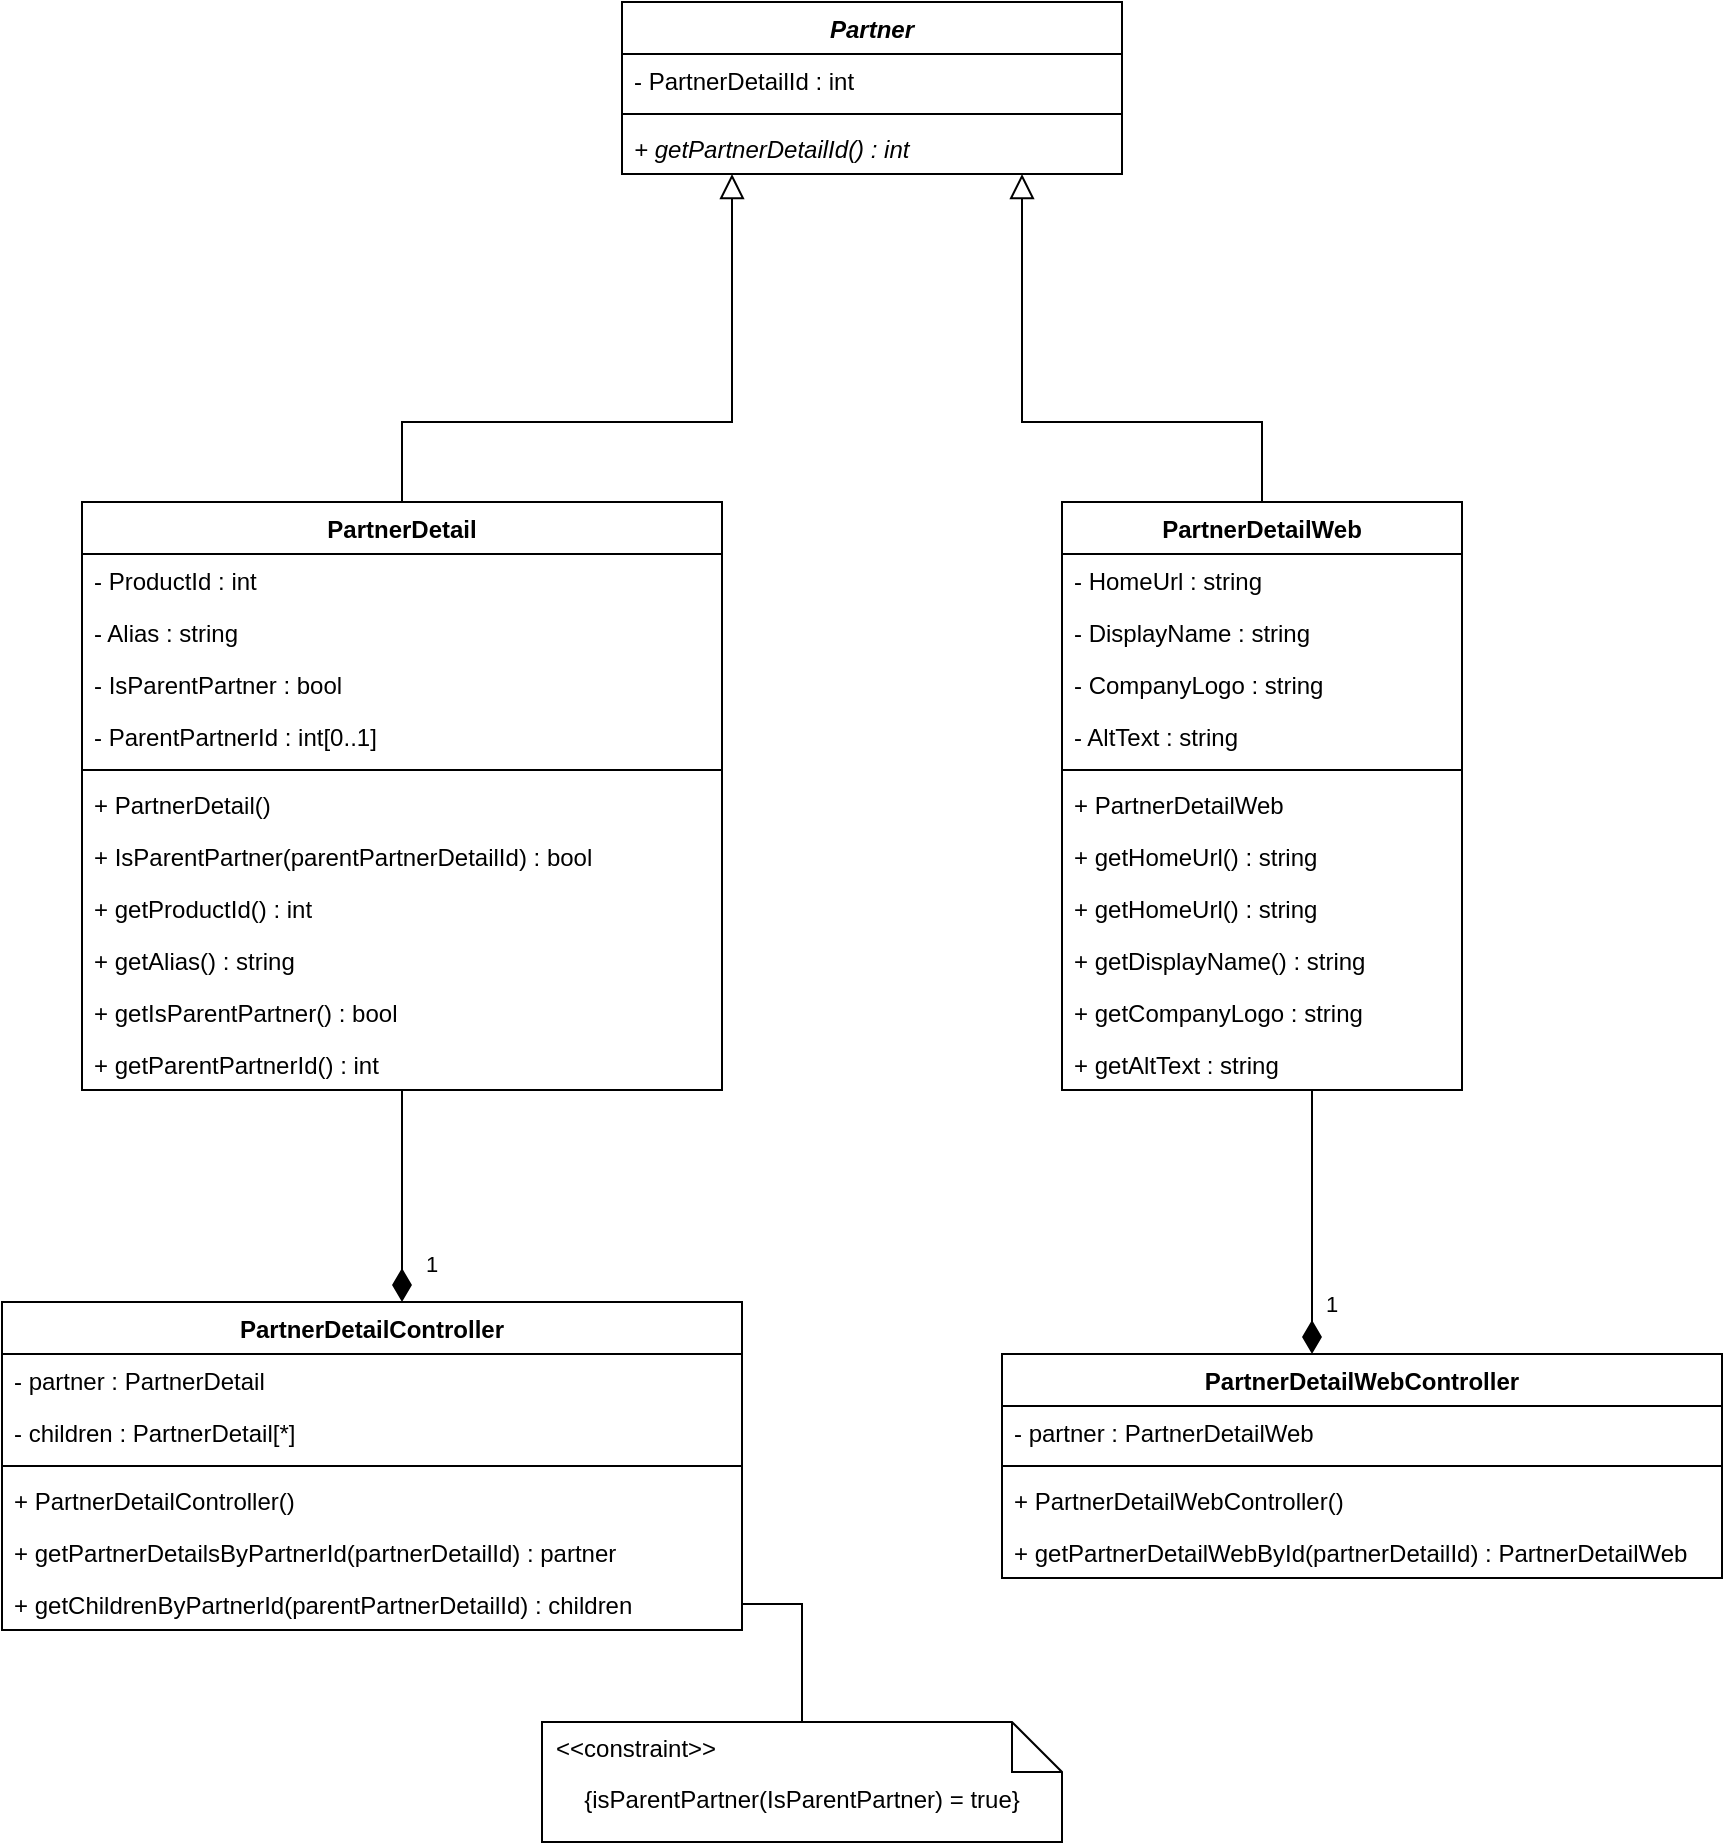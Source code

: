 <mxfile version="13.8.8" type="github">
  <diagram id="JFlCuwMhZZcMJILRrFdY" name="Page-1">
    <mxGraphModel dx="917" dy="609" grid="1" gridSize="10" guides="1" tooltips="1" connect="1" arrows="1" fold="1" page="1" pageScale="1" pageWidth="1169" pageHeight="1654" math="0" shadow="0">
      <root>
        <mxCell id="0" />
        <mxCell id="1" parent="0" />
        <mxCell id="4J9gVVPXhBhF94vH3yUa-1" value="PartnerDetail" style="swimlane;fontStyle=1;align=center;verticalAlign=top;childLayout=stackLayout;horizontal=1;startSize=26;horizontalStack=0;resizeParent=1;resizeParentMax=0;resizeLast=0;collapsible=1;marginBottom=0;" vertex="1" parent="1">
          <mxGeometry x="60" y="520" width="320" height="294" as="geometry" />
        </mxCell>
        <mxCell id="4J9gVVPXhBhF94vH3yUa-42" value="- ProductId : int" style="text;strokeColor=none;fillColor=none;align=left;verticalAlign=top;spacingLeft=4;spacingRight=4;overflow=hidden;rotatable=0;points=[[0,0.5],[1,0.5]];portConstraint=eastwest;" vertex="1" parent="4J9gVVPXhBhF94vH3yUa-1">
          <mxGeometry y="26" width="320" height="26" as="geometry" />
        </mxCell>
        <mxCell id="4J9gVVPXhBhF94vH3yUa-6" value="- Alias : string" style="text;strokeColor=none;fillColor=none;align=left;verticalAlign=top;spacingLeft=4;spacingRight=4;overflow=hidden;rotatable=0;points=[[0,0.5],[1,0.5]];portConstraint=eastwest;" vertex="1" parent="4J9gVVPXhBhF94vH3yUa-1">
          <mxGeometry y="52" width="320" height="26" as="geometry" />
        </mxCell>
        <mxCell id="4J9gVVPXhBhF94vH3yUa-7" value="- IsParentPartner : bool" style="text;strokeColor=none;fillColor=none;align=left;verticalAlign=top;spacingLeft=4;spacingRight=4;overflow=hidden;rotatable=0;points=[[0,0.5],[1,0.5]];portConstraint=eastwest;" vertex="1" parent="4J9gVVPXhBhF94vH3yUa-1">
          <mxGeometry y="78" width="320" height="26" as="geometry" />
        </mxCell>
        <mxCell id="4J9gVVPXhBhF94vH3yUa-8" value="- ParentPartnerId : int[0..1]" style="text;strokeColor=none;fillColor=none;align=left;verticalAlign=top;spacingLeft=4;spacingRight=4;overflow=hidden;rotatable=0;points=[[0,0.5],[1,0.5]];portConstraint=eastwest;" vertex="1" parent="4J9gVVPXhBhF94vH3yUa-1">
          <mxGeometry y="104" width="320" height="26" as="geometry" />
        </mxCell>
        <mxCell id="4J9gVVPXhBhF94vH3yUa-3" value="" style="line;strokeWidth=1;fillColor=none;align=left;verticalAlign=middle;spacingTop=-1;spacingLeft=3;spacingRight=3;rotatable=0;labelPosition=right;points=[];portConstraint=eastwest;" vertex="1" parent="4J9gVVPXhBhF94vH3yUa-1">
          <mxGeometry y="130" width="320" height="8" as="geometry" />
        </mxCell>
        <mxCell id="4J9gVVPXhBhF94vH3yUa-39" value="+ PartnerDetail()" style="text;strokeColor=none;fillColor=none;align=left;verticalAlign=top;spacingLeft=4;spacingRight=4;overflow=hidden;rotatable=0;points=[[0,0.5],[1,0.5]];portConstraint=eastwest;" vertex="1" parent="4J9gVVPXhBhF94vH3yUa-1">
          <mxGeometry y="138" width="320" height="26" as="geometry" />
        </mxCell>
        <mxCell id="4J9gVVPXhBhF94vH3yUa-57" value="+ IsParentPartner(parentPartnerDetailId) : bool" style="text;strokeColor=none;fillColor=none;align=left;verticalAlign=top;spacingLeft=4;spacingRight=4;overflow=hidden;rotatable=0;points=[[0,0.5],[1,0.5]];portConstraint=eastwest;" vertex="1" parent="4J9gVVPXhBhF94vH3yUa-1">
          <mxGeometry y="164" width="320" height="26" as="geometry" />
        </mxCell>
        <mxCell id="4J9gVVPXhBhF94vH3yUa-45" value="+ getProductId() : int" style="text;strokeColor=none;fillColor=none;align=left;verticalAlign=top;spacingLeft=4;spacingRight=4;overflow=hidden;rotatable=0;points=[[0,0.5],[1,0.5]];portConstraint=eastwest;" vertex="1" parent="4J9gVVPXhBhF94vH3yUa-1">
          <mxGeometry y="190" width="320" height="26" as="geometry" />
        </mxCell>
        <mxCell id="4J9gVVPXhBhF94vH3yUa-46" value="+ getAlias() : string" style="text;strokeColor=none;fillColor=none;align=left;verticalAlign=top;spacingLeft=4;spacingRight=4;overflow=hidden;rotatable=0;points=[[0,0.5],[1,0.5]];portConstraint=eastwest;" vertex="1" parent="4J9gVVPXhBhF94vH3yUa-1">
          <mxGeometry y="216" width="320" height="26" as="geometry" />
        </mxCell>
        <mxCell id="4J9gVVPXhBhF94vH3yUa-47" value="+ getIsParentPartner() : bool" style="text;strokeColor=none;fillColor=none;align=left;verticalAlign=top;spacingLeft=4;spacingRight=4;overflow=hidden;rotatable=0;points=[[0,0.5],[1,0.5]];portConstraint=eastwest;" vertex="1" parent="4J9gVVPXhBhF94vH3yUa-1">
          <mxGeometry y="242" width="320" height="26" as="geometry" />
        </mxCell>
        <mxCell id="4J9gVVPXhBhF94vH3yUa-48" value="+ getParentPartnerId() : int" style="text;strokeColor=none;fillColor=none;align=left;verticalAlign=top;spacingLeft=4;spacingRight=4;overflow=hidden;rotatable=0;points=[[0,0.5],[1,0.5]];portConstraint=eastwest;" vertex="1" parent="4J9gVVPXhBhF94vH3yUa-1">
          <mxGeometry y="268" width="320" height="26" as="geometry" />
        </mxCell>
        <mxCell id="4J9gVVPXhBhF94vH3yUa-9" value="PartnerDetailWebController" style="swimlane;fontStyle=1;align=center;verticalAlign=top;childLayout=stackLayout;horizontal=1;startSize=26;horizontalStack=0;resizeParent=1;resizeParentMax=0;resizeLast=0;collapsible=1;marginBottom=0;" vertex="1" parent="1">
          <mxGeometry x="520" y="946" width="360" height="112" as="geometry" />
        </mxCell>
        <mxCell id="4J9gVVPXhBhF94vH3yUa-10" value="- partner : PartnerDetailWeb" style="text;strokeColor=none;fillColor=none;align=left;verticalAlign=top;spacingLeft=4;spacingRight=4;overflow=hidden;rotatable=0;points=[[0,0.5],[1,0.5]];portConstraint=eastwest;" vertex="1" parent="4J9gVVPXhBhF94vH3yUa-9">
          <mxGeometry y="26" width="360" height="26" as="geometry" />
        </mxCell>
        <mxCell id="4J9gVVPXhBhF94vH3yUa-11" value="" style="line;strokeWidth=1;fillColor=none;align=left;verticalAlign=middle;spacingTop=-1;spacingLeft=3;spacingRight=3;rotatable=0;labelPosition=right;points=[];portConstraint=eastwest;" vertex="1" parent="4J9gVVPXhBhF94vH3yUa-9">
          <mxGeometry y="52" width="360" height="8" as="geometry" />
        </mxCell>
        <mxCell id="4J9gVVPXhBhF94vH3yUa-60" value="+ PartnerDetailWebController()" style="text;strokeColor=none;fillColor=none;align=left;verticalAlign=top;spacingLeft=4;spacingRight=4;overflow=hidden;rotatable=0;points=[[0,0.5],[1,0.5]];portConstraint=eastwest;" vertex="1" parent="4J9gVVPXhBhF94vH3yUa-9">
          <mxGeometry y="60" width="360" height="26" as="geometry" />
        </mxCell>
        <mxCell id="4J9gVVPXhBhF94vH3yUa-12" value="+ getPartnerDetailWebById(partnerDetailId) : PartnerDetailWeb" style="text;strokeColor=none;fillColor=none;align=left;verticalAlign=top;spacingLeft=4;spacingRight=4;overflow=hidden;rotatable=0;points=[[0,0.5],[1,0.5]];portConstraint=eastwest;" vertex="1" parent="4J9gVVPXhBhF94vH3yUa-9">
          <mxGeometry y="86" width="360" height="26" as="geometry" />
        </mxCell>
        <mxCell id="4J9gVVPXhBhF94vH3yUa-13" value="PartnerDetailWeb" style="swimlane;fontStyle=1;align=center;verticalAlign=top;childLayout=stackLayout;horizontal=1;startSize=26;horizontalStack=0;resizeParent=1;resizeParentMax=0;resizeLast=0;collapsible=1;marginBottom=0;" vertex="1" parent="1">
          <mxGeometry x="550" y="520" width="200" height="294" as="geometry" />
        </mxCell>
        <mxCell id="4J9gVVPXhBhF94vH3yUa-17" value="- HomeUrl : string" style="text;strokeColor=none;fillColor=none;align=left;verticalAlign=top;spacingLeft=4;spacingRight=4;overflow=hidden;rotatable=0;points=[[0,0.5],[1,0.5]];portConstraint=eastwest;" vertex="1" parent="4J9gVVPXhBhF94vH3yUa-13">
          <mxGeometry y="26" width="200" height="26" as="geometry" />
        </mxCell>
        <mxCell id="4J9gVVPXhBhF94vH3yUa-18" value="- DisplayName : string" style="text;strokeColor=none;fillColor=none;align=left;verticalAlign=top;spacingLeft=4;spacingRight=4;overflow=hidden;rotatable=0;points=[[0,0.5],[1,0.5]];portConstraint=eastwest;" vertex="1" parent="4J9gVVPXhBhF94vH3yUa-13">
          <mxGeometry y="52" width="200" height="26" as="geometry" />
        </mxCell>
        <mxCell id="4J9gVVPXhBhF94vH3yUa-20" value="- CompanyLogo : string" style="text;strokeColor=none;fillColor=none;align=left;verticalAlign=top;spacingLeft=4;spacingRight=4;overflow=hidden;rotatable=0;points=[[0,0.5],[1,0.5]];portConstraint=eastwest;" vertex="1" parent="4J9gVVPXhBhF94vH3yUa-13">
          <mxGeometry y="78" width="200" height="26" as="geometry" />
        </mxCell>
        <mxCell id="4J9gVVPXhBhF94vH3yUa-19" value="- AltText : string" style="text;strokeColor=none;fillColor=none;align=left;verticalAlign=top;spacingLeft=4;spacingRight=4;overflow=hidden;rotatable=0;points=[[0,0.5],[1,0.5]];portConstraint=eastwest;" vertex="1" parent="4J9gVVPXhBhF94vH3yUa-13">
          <mxGeometry y="104" width="200" height="26" as="geometry" />
        </mxCell>
        <mxCell id="4J9gVVPXhBhF94vH3yUa-15" value="" style="line;strokeWidth=1;fillColor=none;align=left;verticalAlign=middle;spacingTop=-1;spacingLeft=3;spacingRight=3;rotatable=0;labelPosition=right;points=[];portConstraint=eastwest;" vertex="1" parent="4J9gVVPXhBhF94vH3yUa-13">
          <mxGeometry y="130" width="200" height="8" as="geometry" />
        </mxCell>
        <mxCell id="4J9gVVPXhBhF94vH3yUa-56" value="+ PartnerDetailWeb" style="text;strokeColor=none;fillColor=none;align=left;verticalAlign=top;spacingLeft=4;spacingRight=4;overflow=hidden;rotatable=0;points=[[0,0.5],[1,0.5]];portConstraint=eastwest;" vertex="1" parent="4J9gVVPXhBhF94vH3yUa-13">
          <mxGeometry y="138" width="200" height="26" as="geometry" />
        </mxCell>
        <mxCell id="4J9gVVPXhBhF94vH3yUa-58" value="+ getHomeUrl() : string" style="text;strokeColor=none;fillColor=none;align=left;verticalAlign=top;spacingLeft=4;spacingRight=4;overflow=hidden;rotatable=0;points=[[0,0.5],[1,0.5]];portConstraint=eastwest;" vertex="1" parent="4J9gVVPXhBhF94vH3yUa-13">
          <mxGeometry y="164" width="200" height="26" as="geometry" />
        </mxCell>
        <mxCell id="4J9gVVPXhBhF94vH3yUa-16" value="+ getHomeUrl() : string" style="text;strokeColor=none;fillColor=none;align=left;verticalAlign=top;spacingLeft=4;spacingRight=4;overflow=hidden;rotatable=0;points=[[0,0.5],[1,0.5]];portConstraint=eastwest;" vertex="1" parent="4J9gVVPXhBhF94vH3yUa-13">
          <mxGeometry y="190" width="200" height="26" as="geometry" />
        </mxCell>
        <mxCell id="4J9gVVPXhBhF94vH3yUa-49" value="+ getDisplayName() : string" style="text;strokeColor=none;fillColor=none;align=left;verticalAlign=top;spacingLeft=4;spacingRight=4;overflow=hidden;rotatable=0;points=[[0,0.5],[1,0.5]];portConstraint=eastwest;" vertex="1" parent="4J9gVVPXhBhF94vH3yUa-13">
          <mxGeometry y="216" width="200" height="26" as="geometry" />
        </mxCell>
        <mxCell id="4J9gVVPXhBhF94vH3yUa-50" value="+ getCompanyLogo : string" style="text;strokeColor=none;fillColor=none;align=left;verticalAlign=top;spacingLeft=4;spacingRight=4;overflow=hidden;rotatable=0;points=[[0,0.5],[1,0.5]];portConstraint=eastwest;" vertex="1" parent="4J9gVVPXhBhF94vH3yUa-13">
          <mxGeometry y="242" width="200" height="26" as="geometry" />
        </mxCell>
        <mxCell id="4J9gVVPXhBhF94vH3yUa-51" value="+ getAltText : string" style="text;strokeColor=none;fillColor=none;align=left;verticalAlign=top;spacingLeft=4;spacingRight=4;overflow=hidden;rotatable=0;points=[[0,0.5],[1,0.5]];portConstraint=eastwest;" vertex="1" parent="4J9gVVPXhBhF94vH3yUa-13">
          <mxGeometry y="268" width="200" height="26" as="geometry" />
        </mxCell>
        <mxCell id="4J9gVVPXhBhF94vH3yUa-21" value="Partner" style="swimlane;fontStyle=3;align=center;verticalAlign=top;childLayout=stackLayout;horizontal=1;startSize=26;horizontalStack=0;resizeParent=1;resizeParentMax=0;resizeLast=0;collapsible=1;marginBottom=0;" vertex="1" parent="1">
          <mxGeometry x="330" y="270" width="250" height="86" as="geometry" />
        </mxCell>
        <mxCell id="4J9gVVPXhBhF94vH3yUa-22" value="- PartnerDetailId : int" style="text;strokeColor=none;fillColor=none;align=left;verticalAlign=top;spacingLeft=4;spacingRight=4;overflow=hidden;rotatable=0;points=[[0,0.5],[1,0.5]];portConstraint=eastwest;" vertex="1" parent="4J9gVVPXhBhF94vH3yUa-21">
          <mxGeometry y="26" width="250" height="26" as="geometry" />
        </mxCell>
        <mxCell id="4J9gVVPXhBhF94vH3yUa-23" value="" style="line;strokeWidth=1;fillColor=none;align=left;verticalAlign=middle;spacingTop=-1;spacingLeft=3;spacingRight=3;rotatable=0;labelPosition=right;points=[];portConstraint=eastwest;" vertex="1" parent="4J9gVVPXhBhF94vH3yUa-21">
          <mxGeometry y="52" width="250" height="8" as="geometry" />
        </mxCell>
        <mxCell id="4J9gVVPXhBhF94vH3yUa-24" value="+ getPartnerDetailId() : int" style="text;strokeColor=none;fillColor=none;align=left;verticalAlign=top;spacingLeft=4;spacingRight=4;overflow=hidden;rotatable=0;points=[[0,0.5],[1,0.5]];portConstraint=eastwest;fontStyle=2" vertex="1" parent="4J9gVVPXhBhF94vH3yUa-21">
          <mxGeometry y="60" width="250" height="26" as="geometry" />
        </mxCell>
        <mxCell id="4J9gVVPXhBhF94vH3yUa-28" value="" style="endArrow=block;endSize=10;endFill=0;shadow=0;strokeWidth=1;rounded=0;edgeStyle=elbowEdgeStyle;elbow=vertical;" edge="1" parent="1" source="4J9gVVPXhBhF94vH3yUa-1" target="4J9gVVPXhBhF94vH3yUa-21">
          <mxGeometry width="160" relative="1" as="geometry">
            <mxPoint x="190" y="740" as="sourcePoint" />
            <mxPoint x="367" y="408" as="targetPoint" />
            <Array as="points">
              <mxPoint x="385" y="480" />
            </Array>
          </mxGeometry>
        </mxCell>
        <mxCell id="4J9gVVPXhBhF94vH3yUa-29" value="" style="endArrow=block;endSize=10;endFill=0;shadow=0;strokeWidth=1;rounded=0;edgeStyle=elbowEdgeStyle;elbow=vertical;" edge="1" parent="1" source="4J9gVVPXhBhF94vH3yUa-13" target="4J9gVVPXhBhF94vH3yUa-21">
          <mxGeometry width="160" relative="1" as="geometry">
            <mxPoint x="400" y="576" as="sourcePoint" />
            <mxPoint x="385" y="320" as="targetPoint" />
            <Array as="points">
              <mxPoint x="530" y="480" />
              <mxPoint x="540" y="840" />
            </Array>
          </mxGeometry>
        </mxCell>
        <mxCell id="4J9gVVPXhBhF94vH3yUa-32" value="1" style="endArrow=none;html=1;endSize=12;startArrow=diamondThin;startSize=14;startFill=1;edgeStyle=orthogonalEdgeStyle;align=left;verticalAlign=bottom;endFill=0;" edge="1" parent="1" source="4J9gVVPXhBhF94vH3yUa-9" target="4J9gVVPXhBhF94vH3yUa-13">
          <mxGeometry x="0.909" y="-110" relative="1" as="geometry">
            <mxPoint x="60" y="500" as="sourcePoint" />
            <mxPoint x="305" y="470" as="targetPoint" />
            <Array as="points">
              <mxPoint x="675" y="820" />
              <mxPoint x="675" y="820" />
            </Array>
            <mxPoint x="-105" y="110" as="offset" />
          </mxGeometry>
        </mxCell>
        <mxCell id="4J9gVVPXhBhF94vH3yUa-33" value="PartnerDetailController" style="swimlane;fontStyle=1;align=center;verticalAlign=top;childLayout=stackLayout;horizontal=1;startSize=26;horizontalStack=0;resizeParent=1;resizeParentMax=0;resizeLast=0;collapsible=1;marginBottom=0;" vertex="1" parent="1">
          <mxGeometry x="20" y="920" width="370" height="164" as="geometry" />
        </mxCell>
        <mxCell id="4J9gVVPXhBhF94vH3yUa-34" value="- partner : PartnerDetail" style="text;strokeColor=none;fillColor=none;align=left;verticalAlign=top;spacingLeft=4;spacingRight=4;overflow=hidden;rotatable=0;points=[[0,0.5],[1,0.5]];portConstraint=eastwest;" vertex="1" parent="4J9gVVPXhBhF94vH3yUa-33">
          <mxGeometry y="26" width="370" height="26" as="geometry" />
        </mxCell>
        <mxCell id="4J9gVVPXhBhF94vH3yUa-54" value="- children : PartnerDetail[*]" style="text;strokeColor=none;fillColor=none;align=left;verticalAlign=top;spacingLeft=4;spacingRight=4;overflow=hidden;rotatable=0;points=[[0,0.5],[1,0.5]];portConstraint=eastwest;" vertex="1" parent="4J9gVVPXhBhF94vH3yUa-33">
          <mxGeometry y="52" width="370" height="26" as="geometry" />
        </mxCell>
        <mxCell id="4J9gVVPXhBhF94vH3yUa-35" value="" style="line;strokeWidth=1;fillColor=none;align=left;verticalAlign=middle;spacingTop=-1;spacingLeft=3;spacingRight=3;rotatable=0;labelPosition=right;points=[];portConstraint=eastwest;" vertex="1" parent="4J9gVVPXhBhF94vH3yUa-33">
          <mxGeometry y="78" width="370" height="8" as="geometry" />
        </mxCell>
        <mxCell id="4J9gVVPXhBhF94vH3yUa-41" value="+ PartnerDetailController()" style="text;strokeColor=none;fillColor=none;align=left;verticalAlign=top;spacingLeft=4;spacingRight=4;overflow=hidden;rotatable=0;points=[[0,0.5],[1,0.5]];portConstraint=eastwest;" vertex="1" parent="4J9gVVPXhBhF94vH3yUa-33">
          <mxGeometry y="86" width="370" height="26" as="geometry" />
        </mxCell>
        <mxCell id="4J9gVVPXhBhF94vH3yUa-59" value="+ getPartnerDetailsByPartnerId(partnerDetailId) : partner" style="text;strokeColor=none;fillColor=none;align=left;verticalAlign=top;spacingLeft=4;spacingRight=4;overflow=hidden;rotatable=0;points=[[0,0.5],[1,0.5]];portConstraint=eastwest;" vertex="1" parent="4J9gVVPXhBhF94vH3yUa-33">
          <mxGeometry y="112" width="370" height="26" as="geometry" />
        </mxCell>
        <mxCell id="4J9gVVPXhBhF94vH3yUa-36" value="+ getChildrenByPartnerId(parentPartnerDetailId) : children" style="text;strokeColor=none;fillColor=none;align=left;verticalAlign=top;spacingLeft=4;spacingRight=4;overflow=hidden;rotatable=0;points=[[0,0.5],[1,0.5]];portConstraint=eastwest;" vertex="1" parent="4J9gVVPXhBhF94vH3yUa-33">
          <mxGeometry y="138" width="370" height="26" as="geometry" />
        </mxCell>
        <mxCell id="4J9gVVPXhBhF94vH3yUa-37" value="1" style="endArrow=none;html=1;endSize=12;startArrow=diamondThin;startSize=14;startFill=1;edgeStyle=orthogonalEdgeStyle;align=left;verticalAlign=bottom;endFill=0;" edge="1" parent="1" source="4J9gVVPXhBhF94vH3yUa-33" target="4J9gVVPXhBhF94vH3yUa-1">
          <mxGeometry x="-0.623" y="-14" relative="1" as="geometry">
            <mxPoint x="685" y="356" as="sourcePoint" />
            <mxPoint x="260" y="470" as="targetPoint" />
            <Array as="points">
              <mxPoint x="220" y="900" />
              <mxPoint x="220" y="900" />
            </Array>
            <mxPoint x="-4" y="10" as="offset" />
          </mxGeometry>
        </mxCell>
        <mxCell id="4J9gVVPXhBhF94vH3yUa-55" style="edgeStyle=orthogonalEdgeStyle;rounded=0;orthogonalLoop=1;jettySize=auto;html=1;startArrow=none;startFill=0;endArrow=none;endFill=0;" edge="1" parent="1" source="4J9gVVPXhBhF94vH3yUa-52" target="4J9gVVPXhBhF94vH3yUa-36">
          <mxGeometry relative="1" as="geometry" />
        </mxCell>
        <mxCell id="4J9gVVPXhBhF94vH3yUa-52" value="{isParentPartner(IsParentPartner) = true}" style="shape=note2;boundedLbl=1;whiteSpace=wrap;html=1;size=25;verticalAlign=top;align=center;" vertex="1" parent="1">
          <mxGeometry x="290" y="1130" width="260" height="60" as="geometry" />
        </mxCell>
        <mxCell id="4J9gVVPXhBhF94vH3yUa-53" value="&lt;&lt;constraint&gt;&gt;" style="resizeWidth=1;part=1;strokeColor=none;fillColor=none;align=left;spacingLeft=5;" vertex="1" parent="4J9gVVPXhBhF94vH3yUa-52">
          <mxGeometry width="260" height="25" relative="1" as="geometry" />
        </mxCell>
      </root>
    </mxGraphModel>
  </diagram>
</mxfile>
